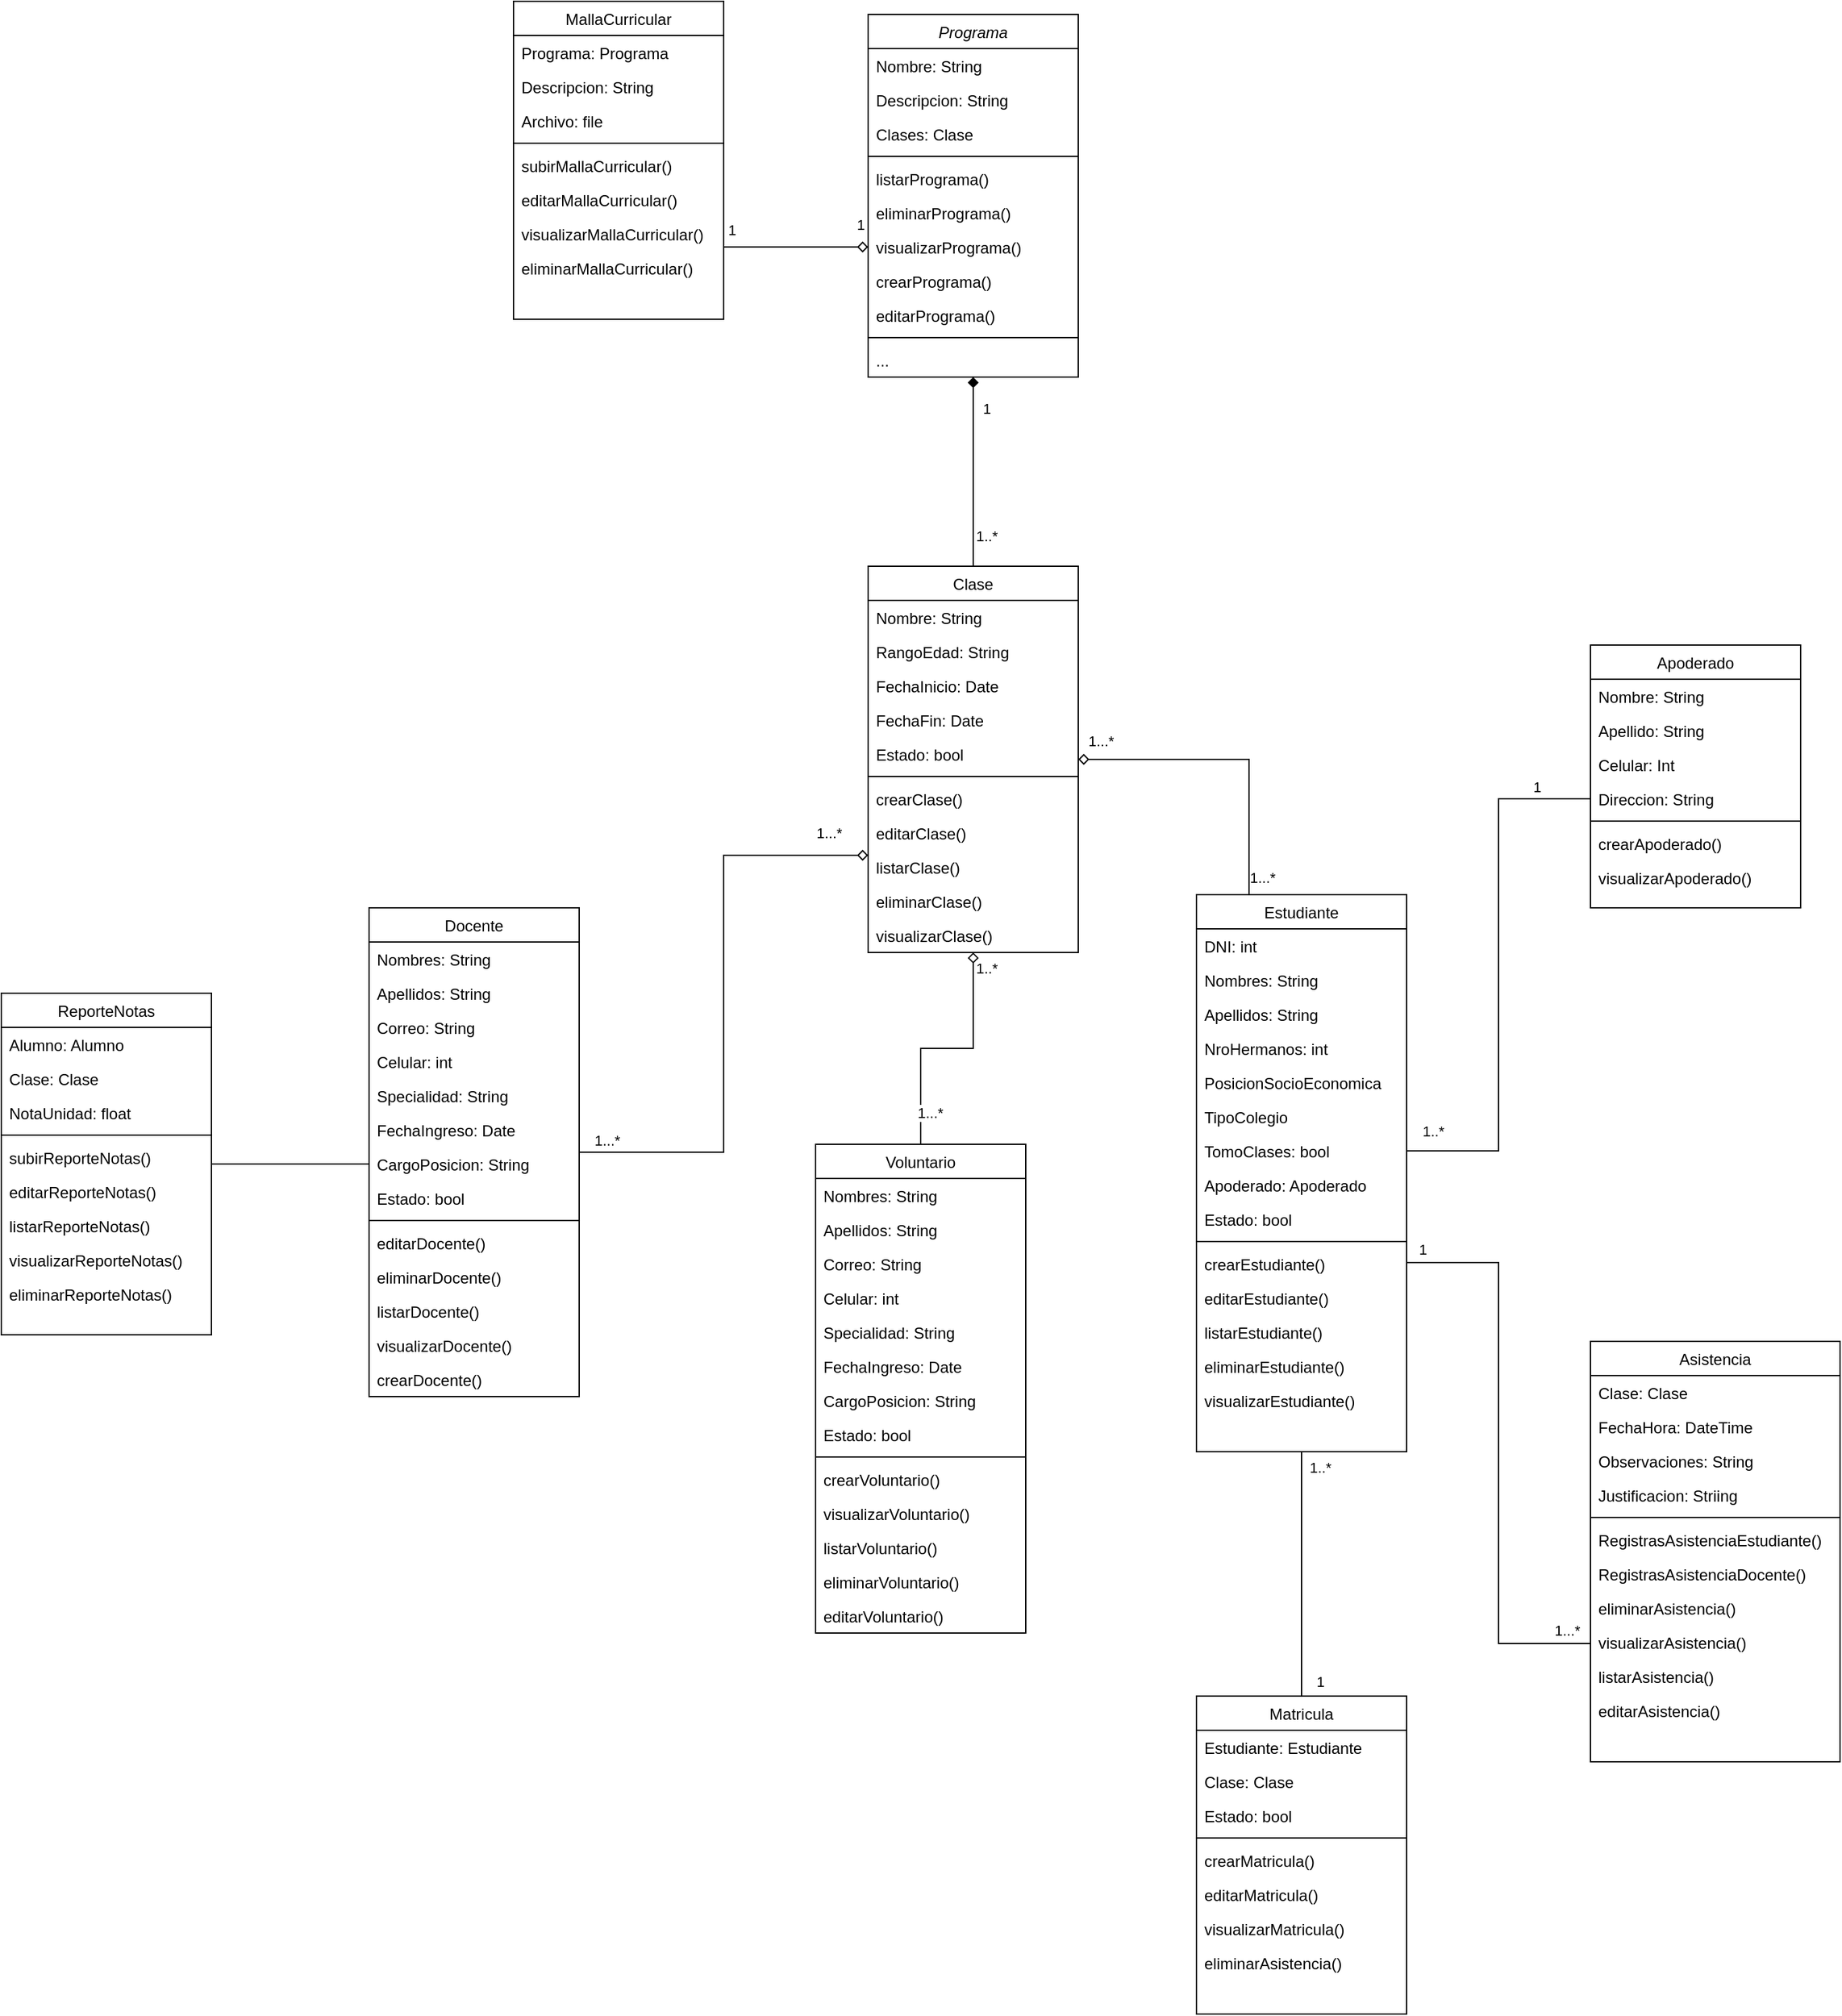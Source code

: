 <mxfile version="22.1.9" type="github">
  <diagram id="C5RBs43oDa-KdzZeNtuy" name="Page-1">
    <mxGraphModel dx="1932" dy="1718" grid="1" gridSize="10" guides="1" tooltips="1" connect="1" arrows="1" fold="1" page="1" pageScale="1" pageWidth="827" pageHeight="1169" math="0" shadow="0">
      <root>
        <mxCell id="WIyWlLk6GJQsqaUBKTNV-0" />
        <mxCell id="WIyWlLk6GJQsqaUBKTNV-1" parent="WIyWlLk6GJQsqaUBKTNV-0" />
        <mxCell id="zkfFHV4jXpPFQw0GAbJ--0" value="Programa" style="swimlane;fontStyle=2;align=center;verticalAlign=top;childLayout=stackLayout;horizontal=1;startSize=26;horizontalStack=0;resizeParent=1;resizeLast=0;collapsible=1;marginBottom=0;rounded=0;shadow=0;strokeWidth=1;" parent="WIyWlLk6GJQsqaUBKTNV-1" vertex="1">
          <mxGeometry x="70" y="-730" width="160" height="276" as="geometry">
            <mxRectangle x="230" y="140" width="160" height="26" as="alternateBounds" />
          </mxGeometry>
        </mxCell>
        <mxCell id="zkfFHV4jXpPFQw0GAbJ--1" value="Nombre: String" style="text;align=left;verticalAlign=top;spacingLeft=4;spacingRight=4;overflow=hidden;rotatable=0;points=[[0,0.5],[1,0.5]];portConstraint=eastwest;" parent="zkfFHV4jXpPFQw0GAbJ--0" vertex="1">
          <mxGeometry y="26" width="160" height="26" as="geometry" />
        </mxCell>
        <mxCell id="zkfFHV4jXpPFQw0GAbJ--3" value="Descripcion: String" style="text;align=left;verticalAlign=top;spacingLeft=4;spacingRight=4;overflow=hidden;rotatable=0;points=[[0,0.5],[1,0.5]];portConstraint=eastwest;rounded=0;shadow=0;html=0;" parent="zkfFHV4jXpPFQw0GAbJ--0" vertex="1">
          <mxGeometry y="52" width="160" height="26" as="geometry" />
        </mxCell>
        <mxCell id="zkfFHV4jXpPFQw0GAbJ--2" value="Clases: Clase" style="text;align=left;verticalAlign=top;spacingLeft=4;spacingRight=4;overflow=hidden;rotatable=0;points=[[0,0.5],[1,0.5]];portConstraint=eastwest;rounded=0;shadow=0;html=0;" parent="zkfFHV4jXpPFQw0GAbJ--0" vertex="1">
          <mxGeometry y="78" width="160" height="26" as="geometry" />
        </mxCell>
        <mxCell id="zkfFHV4jXpPFQw0GAbJ--4" value="" style="line;html=1;strokeWidth=1;align=left;verticalAlign=middle;spacingTop=-1;spacingLeft=3;spacingRight=3;rotatable=0;labelPosition=right;points=[];portConstraint=eastwest;" parent="zkfFHV4jXpPFQw0GAbJ--0" vertex="1">
          <mxGeometry y="104" width="160" height="8" as="geometry" />
        </mxCell>
        <mxCell id="YdkDz7YXGPAaVxcvAb31-112" value="listarPrograma()" style="text;align=left;verticalAlign=top;spacingLeft=4;spacingRight=4;overflow=hidden;rotatable=0;points=[[0,0.5],[1,0.5]];portConstraint=eastwest;" parent="zkfFHV4jXpPFQw0GAbJ--0" vertex="1">
          <mxGeometry y="112" width="160" height="26" as="geometry" />
        </mxCell>
        <mxCell id="YdkDz7YXGPAaVxcvAb31-111" value="eliminarPrograma()" style="text;align=left;verticalAlign=top;spacingLeft=4;spacingRight=4;overflow=hidden;rotatable=0;points=[[0,0.5],[1,0.5]];portConstraint=eastwest;" parent="zkfFHV4jXpPFQw0GAbJ--0" vertex="1">
          <mxGeometry y="138" width="160" height="26" as="geometry" />
        </mxCell>
        <mxCell id="YdkDz7YXGPAaVxcvAb31-113" value="visualizarPrograma()" style="text;align=left;verticalAlign=top;spacingLeft=4;spacingRight=4;overflow=hidden;rotatable=0;points=[[0,0.5],[1,0.5]];portConstraint=eastwest;" parent="zkfFHV4jXpPFQw0GAbJ--0" vertex="1">
          <mxGeometry y="164" width="160" height="26" as="geometry" />
        </mxCell>
        <mxCell id="zkfFHV4jXpPFQw0GAbJ--5" value="crearPrograma()" style="text;align=left;verticalAlign=top;spacingLeft=4;spacingRight=4;overflow=hidden;rotatable=0;points=[[0,0.5],[1,0.5]];portConstraint=eastwest;" parent="zkfFHV4jXpPFQw0GAbJ--0" vertex="1">
          <mxGeometry y="190" width="160" height="26" as="geometry" />
        </mxCell>
        <mxCell id="YdkDz7YXGPAaVxcvAb31-110" value="editarPrograma()" style="text;align=left;verticalAlign=top;spacingLeft=4;spacingRight=4;overflow=hidden;rotatable=0;points=[[0,0.5],[1,0.5]];portConstraint=eastwest;" parent="zkfFHV4jXpPFQw0GAbJ--0" vertex="1">
          <mxGeometry y="216" width="160" height="26" as="geometry" />
        </mxCell>
        <mxCell id="YdkDz7YXGPAaVxcvAb31-114" value="" style="line;html=1;strokeWidth=1;align=left;verticalAlign=middle;spacingTop=-1;spacingLeft=3;spacingRight=3;rotatable=0;labelPosition=right;points=[];portConstraint=eastwest;" parent="zkfFHV4jXpPFQw0GAbJ--0" vertex="1">
          <mxGeometry y="242" width="160" height="8" as="geometry" />
        </mxCell>
        <mxCell id="YdkDz7YXGPAaVxcvAb31-115" value="..." style="text;align=left;verticalAlign=top;spacingLeft=4;spacingRight=4;overflow=hidden;rotatable=0;points=[[0,0.5],[1,0.5]];portConstraint=eastwest;" parent="zkfFHV4jXpPFQw0GAbJ--0" vertex="1">
          <mxGeometry y="250" width="160" height="26" as="geometry" />
        </mxCell>
        <mxCell id="zkfFHV4jXpPFQw0GAbJ--6" value="Estudiante" style="swimlane;fontStyle=0;align=center;verticalAlign=top;childLayout=stackLayout;horizontal=1;startSize=26;horizontalStack=0;resizeParent=1;resizeLast=0;collapsible=1;marginBottom=0;rounded=0;shadow=0;strokeWidth=1;" parent="WIyWlLk6GJQsqaUBKTNV-1" vertex="1">
          <mxGeometry x="320" y="-60" width="160" height="424" as="geometry">
            <mxRectangle x="20" y="250" width="160" height="26" as="alternateBounds" />
          </mxGeometry>
        </mxCell>
        <mxCell id="YdkDz7YXGPAaVxcvAb31-109" value="DNI: int" style="text;align=left;verticalAlign=top;spacingLeft=4;spacingRight=4;overflow=hidden;rotatable=0;points=[[0,0.5],[1,0.5]];portConstraint=eastwest;" parent="zkfFHV4jXpPFQw0GAbJ--6" vertex="1">
          <mxGeometry y="26" width="160" height="26" as="geometry" />
        </mxCell>
        <mxCell id="zkfFHV4jXpPFQw0GAbJ--7" value="Nombres: String" style="text;align=left;verticalAlign=top;spacingLeft=4;spacingRight=4;overflow=hidden;rotatable=0;points=[[0,0.5],[1,0.5]];portConstraint=eastwest;" parent="zkfFHV4jXpPFQw0GAbJ--6" vertex="1">
          <mxGeometry y="52" width="160" height="26" as="geometry" />
        </mxCell>
        <mxCell id="YdkDz7YXGPAaVxcvAb31-14" value="Apellidos: String" style="text;align=left;verticalAlign=top;spacingLeft=4;spacingRight=4;overflow=hidden;rotatable=0;points=[[0,0.5],[1,0.5]];portConstraint=eastwest;rounded=0;shadow=0;html=0;" parent="zkfFHV4jXpPFQw0GAbJ--6" vertex="1">
          <mxGeometry y="78" width="160" height="26" as="geometry" />
        </mxCell>
        <mxCell id="YdkDz7YXGPAaVxcvAb31-13" value="NroHermanos: int" style="text;align=left;verticalAlign=top;spacingLeft=4;spacingRight=4;overflow=hidden;rotatable=0;points=[[0,0.5],[1,0.5]];portConstraint=eastwest;rounded=0;shadow=0;html=0;" parent="zkfFHV4jXpPFQw0GAbJ--6" vertex="1">
          <mxGeometry y="104" width="160" height="26" as="geometry" />
        </mxCell>
        <mxCell id="YdkDz7YXGPAaVxcvAb31-15" value="PosicionSocioEconomica" style="text;align=left;verticalAlign=top;spacingLeft=4;spacingRight=4;overflow=hidden;rotatable=0;points=[[0,0.5],[1,0.5]];portConstraint=eastwest;rounded=0;shadow=0;html=0;" parent="zkfFHV4jXpPFQw0GAbJ--6" vertex="1">
          <mxGeometry y="130" width="160" height="26" as="geometry" />
        </mxCell>
        <mxCell id="zkfFHV4jXpPFQw0GAbJ--8" value="TipoColegio" style="text;align=left;verticalAlign=top;spacingLeft=4;spacingRight=4;overflow=hidden;rotatable=0;points=[[0,0.5],[1,0.5]];portConstraint=eastwest;rounded=0;shadow=0;html=0;" parent="zkfFHV4jXpPFQw0GAbJ--6" vertex="1">
          <mxGeometry y="156" width="160" height="26" as="geometry" />
        </mxCell>
        <mxCell id="YdkDz7YXGPAaVxcvAb31-17" value="TomoClases: bool" style="text;align=left;verticalAlign=top;spacingLeft=4;spacingRight=4;overflow=hidden;rotatable=0;points=[[0,0.5],[1,0.5]];portConstraint=eastwest;rounded=0;shadow=0;html=0;" parent="zkfFHV4jXpPFQw0GAbJ--6" vertex="1">
          <mxGeometry y="182" width="160" height="26" as="geometry" />
        </mxCell>
        <mxCell id="YdkDz7YXGPAaVxcvAb31-18" value="Apoderado: Apoderado" style="text;align=left;verticalAlign=top;spacingLeft=4;spacingRight=4;overflow=hidden;rotatable=0;points=[[0,0.5],[1,0.5]];portConstraint=eastwest;rounded=0;shadow=0;html=0;" parent="zkfFHV4jXpPFQw0GAbJ--6" vertex="1">
          <mxGeometry y="208" width="160" height="26" as="geometry" />
        </mxCell>
        <mxCell id="YdkDz7YXGPAaVxcvAb31-19" value="Estado: bool" style="text;align=left;verticalAlign=top;spacingLeft=4;spacingRight=4;overflow=hidden;rotatable=0;points=[[0,0.5],[1,0.5]];portConstraint=eastwest;rounded=0;shadow=0;html=0;" parent="zkfFHV4jXpPFQw0GAbJ--6" vertex="1">
          <mxGeometry y="234" width="160" height="26" as="geometry" />
        </mxCell>
        <mxCell id="zkfFHV4jXpPFQw0GAbJ--9" value="" style="line;html=1;strokeWidth=1;align=left;verticalAlign=middle;spacingTop=-1;spacingLeft=3;spacingRight=3;rotatable=0;labelPosition=right;points=[];portConstraint=eastwest;" parent="zkfFHV4jXpPFQw0GAbJ--6" vertex="1">
          <mxGeometry y="260" width="160" height="8" as="geometry" />
        </mxCell>
        <mxCell id="YdkDz7YXGPAaVxcvAb31-120" value="crearEstudiante()" style="text;align=left;verticalAlign=top;spacingLeft=4;spacingRight=4;overflow=hidden;rotatable=0;points=[[0,0.5],[1,0.5]];portConstraint=eastwest;" parent="zkfFHV4jXpPFQw0GAbJ--6" vertex="1">
          <mxGeometry y="268" width="160" height="26" as="geometry" />
        </mxCell>
        <mxCell id="YdkDz7YXGPAaVxcvAb31-122" value="editarEstudiante()" style="text;align=left;verticalAlign=top;spacingLeft=4;spacingRight=4;overflow=hidden;rotatable=0;points=[[0,0.5],[1,0.5]];portConstraint=eastwest;" parent="zkfFHV4jXpPFQw0GAbJ--6" vertex="1">
          <mxGeometry y="294" width="160" height="26" as="geometry" />
        </mxCell>
        <mxCell id="zkfFHV4jXpPFQw0GAbJ--11" value="listarEstudiante()" style="text;align=left;verticalAlign=top;spacingLeft=4;spacingRight=4;overflow=hidden;rotatable=0;points=[[0,0.5],[1,0.5]];portConstraint=eastwest;" parent="zkfFHV4jXpPFQw0GAbJ--6" vertex="1">
          <mxGeometry y="320" width="160" height="26" as="geometry" />
        </mxCell>
        <mxCell id="YdkDz7YXGPAaVxcvAb31-121" value="eliminarEstudiante()" style="text;align=left;verticalAlign=top;spacingLeft=4;spacingRight=4;overflow=hidden;rotatable=0;points=[[0,0.5],[1,0.5]];portConstraint=eastwest;" parent="zkfFHV4jXpPFQw0GAbJ--6" vertex="1">
          <mxGeometry y="346" width="160" height="26" as="geometry" />
        </mxCell>
        <mxCell id="YdkDz7YXGPAaVxcvAb31-124" value="visualizarEstudiante()" style="text;align=left;verticalAlign=top;spacingLeft=4;spacingRight=4;overflow=hidden;rotatable=0;points=[[0,0.5],[1,0.5]];portConstraint=eastwest;" parent="zkfFHV4jXpPFQw0GAbJ--6" vertex="1">
          <mxGeometry y="372" width="160" height="26" as="geometry" />
        </mxCell>
        <mxCell id="zkfFHV4jXpPFQw0GAbJ--17" value="Clase" style="swimlane;fontStyle=0;align=center;verticalAlign=top;childLayout=stackLayout;horizontal=1;startSize=26;horizontalStack=0;resizeParent=1;resizeLast=0;collapsible=1;marginBottom=0;rounded=0;shadow=0;strokeWidth=1;" parent="WIyWlLk6GJQsqaUBKTNV-1" vertex="1">
          <mxGeometry x="70" y="-310" width="160" height="294" as="geometry">
            <mxRectangle x="550" y="140" width="160" height="26" as="alternateBounds" />
          </mxGeometry>
        </mxCell>
        <mxCell id="zkfFHV4jXpPFQw0GAbJ--18" value="Nombre: String" style="text;align=left;verticalAlign=top;spacingLeft=4;spacingRight=4;overflow=hidden;rotatable=0;points=[[0,0.5],[1,0.5]];portConstraint=eastwest;" parent="zkfFHV4jXpPFQw0GAbJ--17" vertex="1">
          <mxGeometry y="26" width="160" height="26" as="geometry" />
        </mxCell>
        <mxCell id="zkfFHV4jXpPFQw0GAbJ--19" value="RangoEdad: String" style="text;align=left;verticalAlign=top;spacingLeft=4;spacingRight=4;overflow=hidden;rotatable=0;points=[[0,0.5],[1,0.5]];portConstraint=eastwest;rounded=0;shadow=0;html=0;" parent="zkfFHV4jXpPFQw0GAbJ--17" vertex="1">
          <mxGeometry y="52" width="160" height="26" as="geometry" />
        </mxCell>
        <mxCell id="zkfFHV4jXpPFQw0GAbJ--20" value="FechaInicio: Date" style="text;align=left;verticalAlign=top;spacingLeft=4;spacingRight=4;overflow=hidden;rotatable=0;points=[[0,0.5],[1,0.5]];portConstraint=eastwest;rounded=0;shadow=0;html=0;" parent="zkfFHV4jXpPFQw0GAbJ--17" vertex="1">
          <mxGeometry y="78" width="160" height="26" as="geometry" />
        </mxCell>
        <mxCell id="zkfFHV4jXpPFQw0GAbJ--21" value="FechaFin: Date" style="text;align=left;verticalAlign=top;spacingLeft=4;spacingRight=4;overflow=hidden;rotatable=0;points=[[0,0.5],[1,0.5]];portConstraint=eastwest;rounded=0;shadow=0;html=0;" parent="zkfFHV4jXpPFQw0GAbJ--17" vertex="1">
          <mxGeometry y="104" width="160" height="26" as="geometry" />
        </mxCell>
        <mxCell id="zkfFHV4jXpPFQw0GAbJ--22" value="Estado: bool" style="text;align=left;verticalAlign=top;spacingLeft=4;spacingRight=4;overflow=hidden;rotatable=0;points=[[0,0.5],[1,0.5]];portConstraint=eastwest;rounded=0;shadow=0;html=0;" parent="zkfFHV4jXpPFQw0GAbJ--17" vertex="1">
          <mxGeometry y="130" width="160" height="26" as="geometry" />
        </mxCell>
        <mxCell id="zkfFHV4jXpPFQw0GAbJ--23" value="" style="line;html=1;strokeWidth=1;align=left;verticalAlign=middle;spacingTop=-1;spacingLeft=3;spacingRight=3;rotatable=0;labelPosition=right;points=[];portConstraint=eastwest;" parent="zkfFHV4jXpPFQw0GAbJ--17" vertex="1">
          <mxGeometry y="156" width="160" height="8" as="geometry" />
        </mxCell>
        <mxCell id="YdkDz7YXGPAaVxcvAb31-141" value="crearClase()" style="text;align=left;verticalAlign=top;spacingLeft=4;spacingRight=4;overflow=hidden;rotatable=0;points=[[0,0.5],[1,0.5]];portConstraint=eastwest;" parent="zkfFHV4jXpPFQw0GAbJ--17" vertex="1">
          <mxGeometry y="164" width="160" height="26" as="geometry" />
        </mxCell>
        <mxCell id="YdkDz7YXGPAaVxcvAb31-142" value="editarClase()" style="text;align=left;verticalAlign=top;spacingLeft=4;spacingRight=4;overflow=hidden;rotatable=0;points=[[0,0.5],[1,0.5]];portConstraint=eastwest;" parent="zkfFHV4jXpPFQw0GAbJ--17" vertex="1">
          <mxGeometry y="190" width="160" height="26" as="geometry" />
        </mxCell>
        <mxCell id="YdkDz7YXGPAaVxcvAb31-143" value="listarClase()" style="text;align=left;verticalAlign=top;spacingLeft=4;spacingRight=4;overflow=hidden;rotatable=0;points=[[0,0.5],[1,0.5]];portConstraint=eastwest;" parent="zkfFHV4jXpPFQw0GAbJ--17" vertex="1">
          <mxGeometry y="216" width="160" height="26" as="geometry" />
        </mxCell>
        <mxCell id="YdkDz7YXGPAaVxcvAb31-144" value="eliminarClase()" style="text;align=left;verticalAlign=top;spacingLeft=4;spacingRight=4;overflow=hidden;rotatable=0;points=[[0,0.5],[1,0.5]];portConstraint=eastwest;" parent="zkfFHV4jXpPFQw0GAbJ--17" vertex="1">
          <mxGeometry y="242" width="160" height="26" as="geometry" />
        </mxCell>
        <mxCell id="YdkDz7YXGPAaVxcvAb31-145" value="visualizarClase()" style="text;align=left;verticalAlign=top;spacingLeft=4;spacingRight=4;overflow=hidden;rotatable=0;points=[[0,0.5],[1,0.5]];portConstraint=eastwest;" parent="zkfFHV4jXpPFQw0GAbJ--17" vertex="1">
          <mxGeometry y="268" width="160" height="26" as="geometry" />
        </mxCell>
        <mxCell id="YdkDz7YXGPAaVxcvAb31-0" value="Voluntario" style="swimlane;fontStyle=0;align=center;verticalAlign=top;childLayout=stackLayout;horizontal=1;startSize=26;horizontalStack=0;resizeParent=1;resizeLast=0;collapsible=1;marginBottom=0;rounded=0;shadow=0;strokeWidth=1;" parent="WIyWlLk6GJQsqaUBKTNV-1" vertex="1">
          <mxGeometry x="30" y="130" width="160" height="372" as="geometry">
            <mxRectangle x="130" y="380" width="160" height="26" as="alternateBounds" />
          </mxGeometry>
        </mxCell>
        <mxCell id="YdkDz7YXGPAaVxcvAb31-1" value="Nombres: String" style="text;align=left;verticalAlign=top;spacingLeft=4;spacingRight=4;overflow=hidden;rotatable=0;points=[[0,0.5],[1,0.5]];portConstraint=eastwest;" parent="YdkDz7YXGPAaVxcvAb31-0" vertex="1">
          <mxGeometry y="26" width="160" height="26" as="geometry" />
        </mxCell>
        <mxCell id="YdkDz7YXGPAaVxcvAb31-2" value="Apellidos: String" style="text;align=left;verticalAlign=top;spacingLeft=4;spacingRight=4;overflow=hidden;rotatable=0;points=[[0,0.5],[1,0.5]];portConstraint=eastwest;rounded=0;shadow=0;html=0;" parent="YdkDz7YXGPAaVxcvAb31-0" vertex="1">
          <mxGeometry y="52" width="160" height="26" as="geometry" />
        </mxCell>
        <mxCell id="YdkDz7YXGPAaVxcvAb31-84" value="Correo: String" style="text;align=left;verticalAlign=top;spacingLeft=4;spacingRight=4;overflow=hidden;rotatable=0;points=[[0,0.5],[1,0.5]];portConstraint=eastwest;rounded=0;shadow=0;html=0;" parent="YdkDz7YXGPAaVxcvAb31-0" vertex="1">
          <mxGeometry y="78" width="160" height="26" as="geometry" />
        </mxCell>
        <mxCell id="YdkDz7YXGPAaVxcvAb31-88" value="Celular: int" style="text;align=left;verticalAlign=top;spacingLeft=4;spacingRight=4;overflow=hidden;rotatable=0;points=[[0,0.5],[1,0.5]];portConstraint=eastwest;rounded=0;shadow=0;html=0;" parent="YdkDz7YXGPAaVxcvAb31-0" vertex="1">
          <mxGeometry y="104" width="160" height="26" as="geometry" />
        </mxCell>
        <mxCell id="YdkDz7YXGPAaVxcvAb31-86" value="Specialidad: String" style="text;align=left;verticalAlign=top;spacingLeft=4;spacingRight=4;overflow=hidden;rotatable=0;points=[[0,0.5],[1,0.5]];portConstraint=eastwest;rounded=0;shadow=0;html=0;" parent="YdkDz7YXGPAaVxcvAb31-0" vertex="1">
          <mxGeometry y="130" width="160" height="26" as="geometry" />
        </mxCell>
        <mxCell id="YdkDz7YXGPAaVxcvAb31-87" value="FechaIngreso: Date" style="text;align=left;verticalAlign=top;spacingLeft=4;spacingRight=4;overflow=hidden;rotatable=0;points=[[0,0.5],[1,0.5]];portConstraint=eastwest;rounded=0;shadow=0;html=0;" parent="YdkDz7YXGPAaVxcvAb31-0" vertex="1">
          <mxGeometry y="156" width="160" height="26" as="geometry" />
        </mxCell>
        <mxCell id="YdkDz7YXGPAaVxcvAb31-89" value="CargoPosicion: String" style="text;align=left;verticalAlign=top;spacingLeft=4;spacingRight=4;overflow=hidden;rotatable=0;points=[[0,0.5],[1,0.5]];portConstraint=eastwest;rounded=0;shadow=0;html=0;" parent="YdkDz7YXGPAaVxcvAb31-0" vertex="1">
          <mxGeometry y="182" width="160" height="26" as="geometry" />
        </mxCell>
        <mxCell id="YdkDz7YXGPAaVxcvAb31-85" value="Estado: bool" style="text;align=left;verticalAlign=top;spacingLeft=4;spacingRight=4;overflow=hidden;rotatable=0;points=[[0,0.5],[1,0.5]];portConstraint=eastwest;rounded=0;shadow=0;html=0;" parent="YdkDz7YXGPAaVxcvAb31-0" vertex="1">
          <mxGeometry y="208" width="160" height="26" as="geometry" />
        </mxCell>
        <mxCell id="YdkDz7YXGPAaVxcvAb31-3" value="" style="line;html=1;strokeWidth=1;align=left;verticalAlign=middle;spacingTop=-1;spacingLeft=3;spacingRight=3;rotatable=0;labelPosition=right;points=[];portConstraint=eastwest;" parent="YdkDz7YXGPAaVxcvAb31-0" vertex="1">
          <mxGeometry y="234" width="160" height="8" as="geometry" />
        </mxCell>
        <mxCell id="YdkDz7YXGPAaVxcvAb31-125" value="crearVoluntario()" style="text;align=left;verticalAlign=top;spacingLeft=4;spacingRight=4;overflow=hidden;rotatable=0;points=[[0,0.5],[1,0.5]];portConstraint=eastwest;" parent="YdkDz7YXGPAaVxcvAb31-0" vertex="1">
          <mxGeometry y="242" width="160" height="26" as="geometry" />
        </mxCell>
        <mxCell id="YdkDz7YXGPAaVxcvAb31-129" value="visualizarVoluntario()" style="text;align=left;verticalAlign=top;spacingLeft=4;spacingRight=4;overflow=hidden;rotatable=0;points=[[0,0.5],[1,0.5]];portConstraint=eastwest;" parent="YdkDz7YXGPAaVxcvAb31-0" vertex="1">
          <mxGeometry y="268" width="160" height="26" as="geometry" />
        </mxCell>
        <mxCell id="YdkDz7YXGPAaVxcvAb31-127" value="listarVoluntario()" style="text;align=left;verticalAlign=top;spacingLeft=4;spacingRight=4;overflow=hidden;rotatable=0;points=[[0,0.5],[1,0.5]];portConstraint=eastwest;" parent="YdkDz7YXGPAaVxcvAb31-0" vertex="1">
          <mxGeometry y="294" width="160" height="26" as="geometry" />
        </mxCell>
        <mxCell id="YdkDz7YXGPAaVxcvAb31-128" value="eliminarVoluntario()" style="text;align=left;verticalAlign=top;spacingLeft=4;spacingRight=4;overflow=hidden;rotatable=0;points=[[0,0.5],[1,0.5]];portConstraint=eastwest;" parent="YdkDz7YXGPAaVxcvAb31-0" vertex="1">
          <mxGeometry y="320" width="160" height="26" as="geometry" />
        </mxCell>
        <mxCell id="YdkDz7YXGPAaVxcvAb31-126" value="editarVoluntario()" style="text;align=left;verticalAlign=top;spacingLeft=4;spacingRight=4;overflow=hidden;rotatable=0;points=[[0,0.5],[1,0.5]];portConstraint=eastwest;" parent="YdkDz7YXGPAaVxcvAb31-0" vertex="1">
          <mxGeometry y="346" width="160" height="26" as="geometry" />
        </mxCell>
        <mxCell id="YdkDz7YXGPAaVxcvAb31-20" value="ReporteNotas" style="swimlane;fontStyle=0;align=center;verticalAlign=top;childLayout=stackLayout;horizontal=1;startSize=26;horizontalStack=0;resizeParent=1;resizeLast=0;collapsible=1;marginBottom=0;rounded=0;shadow=0;strokeWidth=1;" parent="WIyWlLk6GJQsqaUBKTNV-1" vertex="1">
          <mxGeometry x="-590" y="15" width="160" height="260" as="geometry">
            <mxRectangle x="130" y="380" width="160" height="26" as="alternateBounds" />
          </mxGeometry>
        </mxCell>
        <mxCell id="YdkDz7YXGPAaVxcvAb31-21" value="Alumno: Alumno" style="text;align=left;verticalAlign=top;spacingLeft=4;spacingRight=4;overflow=hidden;rotatable=0;points=[[0,0.5],[1,0.5]];portConstraint=eastwest;" parent="YdkDz7YXGPAaVxcvAb31-20" vertex="1">
          <mxGeometry y="26" width="160" height="26" as="geometry" />
        </mxCell>
        <mxCell id="YdkDz7YXGPAaVxcvAb31-22" value="Clase: Clase" style="text;align=left;verticalAlign=top;spacingLeft=4;spacingRight=4;overflow=hidden;rotatable=0;points=[[0,0.5],[1,0.5]];portConstraint=eastwest;rounded=0;shadow=0;html=0;" parent="YdkDz7YXGPAaVxcvAb31-20" vertex="1">
          <mxGeometry y="52" width="160" height="26" as="geometry" />
        </mxCell>
        <mxCell id="YdkDz7YXGPAaVxcvAb31-103" value="NotaUnidad: float" style="text;align=left;verticalAlign=top;spacingLeft=4;spacingRight=4;overflow=hidden;rotatable=0;points=[[0,0.5],[1,0.5]];portConstraint=eastwest;rounded=0;shadow=0;html=0;" parent="YdkDz7YXGPAaVxcvAb31-20" vertex="1">
          <mxGeometry y="78" width="160" height="26" as="geometry" />
        </mxCell>
        <mxCell id="YdkDz7YXGPAaVxcvAb31-23" value="" style="line;html=1;strokeWidth=1;align=left;verticalAlign=middle;spacingTop=-1;spacingLeft=3;spacingRight=3;rotatable=0;labelPosition=right;points=[];portConstraint=eastwest;" parent="YdkDz7YXGPAaVxcvAb31-20" vertex="1">
          <mxGeometry y="104" width="160" height="8" as="geometry" />
        </mxCell>
        <mxCell id="YdkDz7YXGPAaVxcvAb31-146" value="subirReporteNotas()" style="text;align=left;verticalAlign=top;spacingLeft=4;spacingRight=4;overflow=hidden;rotatable=0;points=[[0,0.5],[1,0.5]];portConstraint=eastwest;" parent="YdkDz7YXGPAaVxcvAb31-20" vertex="1">
          <mxGeometry y="112" width="160" height="26" as="geometry" />
        </mxCell>
        <mxCell id="YdkDz7YXGPAaVxcvAb31-147" value="editarReporteNotas()" style="text;align=left;verticalAlign=top;spacingLeft=4;spacingRight=4;overflow=hidden;rotatable=0;points=[[0,0.5],[1,0.5]];portConstraint=eastwest;" parent="YdkDz7YXGPAaVxcvAb31-20" vertex="1">
          <mxGeometry y="138" width="160" height="26" as="geometry" />
        </mxCell>
        <mxCell id="YdkDz7YXGPAaVxcvAb31-148" value="listarReporteNotas()" style="text;align=left;verticalAlign=top;spacingLeft=4;spacingRight=4;overflow=hidden;rotatable=0;points=[[0,0.5],[1,0.5]];portConstraint=eastwest;" parent="YdkDz7YXGPAaVxcvAb31-20" vertex="1">
          <mxGeometry y="164" width="160" height="26" as="geometry" />
        </mxCell>
        <mxCell id="YdkDz7YXGPAaVxcvAb31-150" value="visualizarReporteNotas()" style="text;align=left;verticalAlign=top;spacingLeft=4;spacingRight=4;overflow=hidden;rotatable=0;points=[[0,0.5],[1,0.5]];portConstraint=eastwest;" parent="YdkDz7YXGPAaVxcvAb31-20" vertex="1">
          <mxGeometry y="190" width="160" height="26" as="geometry" />
        </mxCell>
        <mxCell id="YdkDz7YXGPAaVxcvAb31-149" value="eliminarReporteNotas()" style="text;align=left;verticalAlign=top;spacingLeft=4;spacingRight=4;overflow=hidden;rotatable=0;points=[[0,0.5],[1,0.5]];portConstraint=eastwest;" parent="YdkDz7YXGPAaVxcvAb31-20" vertex="1">
          <mxGeometry y="216" width="160" height="26" as="geometry" />
        </mxCell>
        <mxCell id="YdkDz7YXGPAaVxcvAb31-26" value="MallaCurricular" style="swimlane;fontStyle=0;align=center;verticalAlign=top;childLayout=stackLayout;horizontal=1;startSize=26;horizontalStack=0;resizeParent=1;resizeLast=0;collapsible=1;marginBottom=0;rounded=0;shadow=0;strokeWidth=1;" parent="WIyWlLk6GJQsqaUBKTNV-1" vertex="1">
          <mxGeometry x="-200" y="-740" width="160" height="242" as="geometry">
            <mxRectangle x="130" y="380" width="160" height="26" as="alternateBounds" />
          </mxGeometry>
        </mxCell>
        <mxCell id="YdkDz7YXGPAaVxcvAb31-27" value="Programa: Programa" style="text;align=left;verticalAlign=top;spacingLeft=4;spacingRight=4;overflow=hidden;rotatable=0;points=[[0,0.5],[1,0.5]];portConstraint=eastwest;" parent="YdkDz7YXGPAaVxcvAb31-26" vertex="1">
          <mxGeometry y="26" width="160" height="26" as="geometry" />
        </mxCell>
        <mxCell id="YdkDz7YXGPAaVxcvAb31-104" value="Descripcion: String" style="text;align=left;verticalAlign=top;spacingLeft=4;spacingRight=4;overflow=hidden;rotatable=0;points=[[0,0.5],[1,0.5]];portConstraint=eastwest;rounded=0;shadow=0;html=0;" parent="YdkDz7YXGPAaVxcvAb31-26" vertex="1">
          <mxGeometry y="52" width="160" height="26" as="geometry" />
        </mxCell>
        <mxCell id="YdkDz7YXGPAaVxcvAb31-28" value="Archivo: file" style="text;align=left;verticalAlign=top;spacingLeft=4;spacingRight=4;overflow=hidden;rotatable=0;points=[[0,0.5],[1,0.5]];portConstraint=eastwest;rounded=0;shadow=0;html=0;" parent="YdkDz7YXGPAaVxcvAb31-26" vertex="1">
          <mxGeometry y="78" width="160" height="26" as="geometry" />
        </mxCell>
        <mxCell id="YdkDz7YXGPAaVxcvAb31-29" value="" style="line;html=1;strokeWidth=1;align=left;verticalAlign=middle;spacingTop=-1;spacingLeft=3;spacingRight=3;rotatable=0;labelPosition=right;points=[];portConstraint=eastwest;" parent="YdkDz7YXGPAaVxcvAb31-26" vertex="1">
          <mxGeometry y="104" width="160" height="8" as="geometry" />
        </mxCell>
        <mxCell id="YdkDz7YXGPAaVxcvAb31-151" value="subirMallaCurricular()" style="text;align=left;verticalAlign=top;spacingLeft=4;spacingRight=4;overflow=hidden;rotatable=0;points=[[0,0.5],[1,0.5]];portConstraint=eastwest;" parent="YdkDz7YXGPAaVxcvAb31-26" vertex="1">
          <mxGeometry y="112" width="160" height="26" as="geometry" />
        </mxCell>
        <mxCell id="YdkDz7YXGPAaVxcvAb31-152" value="editarMallaCurricular()" style="text;align=left;verticalAlign=top;spacingLeft=4;spacingRight=4;overflow=hidden;rotatable=0;points=[[0,0.5],[1,0.5]];portConstraint=eastwest;" parent="YdkDz7YXGPAaVxcvAb31-26" vertex="1">
          <mxGeometry y="138" width="160" height="26" as="geometry" />
        </mxCell>
        <mxCell id="YdkDz7YXGPAaVxcvAb31-155" value="visualizarMallaCurricular()" style="text;align=left;verticalAlign=top;spacingLeft=4;spacingRight=4;overflow=hidden;rotatable=0;points=[[0,0.5],[1,0.5]];portConstraint=eastwest;" parent="YdkDz7YXGPAaVxcvAb31-26" vertex="1">
          <mxGeometry y="164" width="160" height="26" as="geometry" />
        </mxCell>
        <mxCell id="YdkDz7YXGPAaVxcvAb31-154" value="eliminarMallaCurricular()" style="text;align=left;verticalAlign=top;spacingLeft=4;spacingRight=4;overflow=hidden;rotatable=0;points=[[0,0.5],[1,0.5]];portConstraint=eastwest;" parent="YdkDz7YXGPAaVxcvAb31-26" vertex="1">
          <mxGeometry y="190" width="160" height="26" as="geometry" />
        </mxCell>
        <mxCell id="YdkDz7YXGPAaVxcvAb31-32" value="Asistencia" style="swimlane;fontStyle=0;align=center;verticalAlign=top;childLayout=stackLayout;horizontal=1;startSize=26;horizontalStack=0;resizeParent=1;resizeLast=0;collapsible=1;marginBottom=0;rounded=0;shadow=0;strokeWidth=1;" parent="WIyWlLk6GJQsqaUBKTNV-1" vertex="1">
          <mxGeometry x="620" y="280" width="190" height="320" as="geometry">
            <mxRectangle x="130" y="380" width="160" height="26" as="alternateBounds" />
          </mxGeometry>
        </mxCell>
        <mxCell id="YdkDz7YXGPAaVxcvAb31-33" value="Clase: Clase" style="text;align=left;verticalAlign=top;spacingLeft=4;spacingRight=4;overflow=hidden;rotatable=0;points=[[0,0.5],[1,0.5]];portConstraint=eastwest;" parent="YdkDz7YXGPAaVxcvAb31-32" vertex="1">
          <mxGeometry y="26" width="190" height="26" as="geometry" />
        </mxCell>
        <mxCell id="YdkDz7YXGPAaVxcvAb31-34" value="FechaHora: DateTime" style="text;align=left;verticalAlign=top;spacingLeft=4;spacingRight=4;overflow=hidden;rotatable=0;points=[[0,0.5],[1,0.5]];portConstraint=eastwest;rounded=0;shadow=0;html=0;" parent="YdkDz7YXGPAaVxcvAb31-32" vertex="1">
          <mxGeometry y="52" width="190" height="26" as="geometry" />
        </mxCell>
        <mxCell id="YdkDz7YXGPAaVxcvAb31-105" value="Observaciones: String" style="text;align=left;verticalAlign=top;spacingLeft=4;spacingRight=4;overflow=hidden;rotatable=0;points=[[0,0.5],[1,0.5]];portConstraint=eastwest;rounded=0;shadow=0;html=0;" parent="YdkDz7YXGPAaVxcvAb31-32" vertex="1">
          <mxGeometry y="78" width="190" height="26" as="geometry" />
        </mxCell>
        <mxCell id="YdkDz7YXGPAaVxcvAb31-106" value="Justificacion: Striing" style="text;align=left;verticalAlign=top;spacingLeft=4;spacingRight=4;overflow=hidden;rotatable=0;points=[[0,0.5],[1,0.5]];portConstraint=eastwest;rounded=0;shadow=0;html=0;" parent="YdkDz7YXGPAaVxcvAb31-32" vertex="1">
          <mxGeometry y="104" width="190" height="26" as="geometry" />
        </mxCell>
        <mxCell id="YdkDz7YXGPAaVxcvAb31-35" value="" style="line;html=1;strokeWidth=1;align=left;verticalAlign=middle;spacingTop=-1;spacingLeft=3;spacingRight=3;rotatable=0;labelPosition=right;points=[];portConstraint=eastwest;" parent="YdkDz7YXGPAaVxcvAb31-32" vertex="1">
          <mxGeometry y="130" width="190" height="8" as="geometry" />
        </mxCell>
        <mxCell id="YdkDz7YXGPAaVxcvAb31-156" value="RegistrasAsistenciaEstudiante()" style="text;align=left;verticalAlign=top;spacingLeft=4;spacingRight=4;overflow=hidden;rotatable=0;points=[[0,0.5],[1,0.5]];portConstraint=eastwest;" parent="YdkDz7YXGPAaVxcvAb31-32" vertex="1">
          <mxGeometry y="138" width="190" height="26" as="geometry" />
        </mxCell>
        <mxCell id="YdkDz7YXGPAaVxcvAb31-168" value="RegistrasAsistenciaDocente()" style="text;align=left;verticalAlign=top;spacingLeft=4;spacingRight=4;overflow=hidden;rotatable=0;points=[[0,0.5],[1,0.5]];portConstraint=eastwest;" parent="YdkDz7YXGPAaVxcvAb31-32" vertex="1">
          <mxGeometry y="164" width="190" height="26" as="geometry" />
        </mxCell>
        <mxCell id="YdkDz7YXGPAaVxcvAb31-160" value="eliminarAsistencia()" style="text;align=left;verticalAlign=top;spacingLeft=4;spacingRight=4;overflow=hidden;rotatable=0;points=[[0,0.5],[1,0.5]];portConstraint=eastwest;" parent="YdkDz7YXGPAaVxcvAb31-32" vertex="1">
          <mxGeometry y="190" width="190" height="26" as="geometry" />
        </mxCell>
        <mxCell id="YdkDz7YXGPAaVxcvAb31-159" value="visualizarAsistencia()" style="text;align=left;verticalAlign=top;spacingLeft=4;spacingRight=4;overflow=hidden;rotatable=0;points=[[0,0.5],[1,0.5]];portConstraint=eastwest;" parent="YdkDz7YXGPAaVxcvAb31-32" vertex="1">
          <mxGeometry y="216" width="190" height="26" as="geometry" />
        </mxCell>
        <mxCell id="YdkDz7YXGPAaVxcvAb31-158" value="listarAsistencia()" style="text;align=left;verticalAlign=top;spacingLeft=4;spacingRight=4;overflow=hidden;rotatable=0;points=[[0,0.5],[1,0.5]];portConstraint=eastwest;" parent="YdkDz7YXGPAaVxcvAb31-32" vertex="1">
          <mxGeometry y="242" width="190" height="26" as="geometry" />
        </mxCell>
        <mxCell id="YdkDz7YXGPAaVxcvAb31-157" value="editarAsistencia()" style="text;align=left;verticalAlign=top;spacingLeft=4;spacingRight=4;overflow=hidden;rotatable=0;points=[[0,0.5],[1,0.5]];portConstraint=eastwest;" parent="YdkDz7YXGPAaVxcvAb31-32" vertex="1">
          <mxGeometry y="268" width="190" height="26" as="geometry" />
        </mxCell>
        <mxCell id="nETBbxx432z5n_HVtZr0-46" style="edgeStyle=orthogonalEdgeStyle;rounded=0;orthogonalLoop=1;jettySize=auto;html=1;entryX=0.5;entryY=1;entryDx=0;entryDy=0;endArrow=none;endFill=0;" edge="1" parent="WIyWlLk6GJQsqaUBKTNV-1" source="YdkDz7YXGPAaVxcvAb31-44" target="zkfFHV4jXpPFQw0GAbJ--6">
          <mxGeometry relative="1" as="geometry" />
        </mxCell>
        <mxCell id="nETBbxx432z5n_HVtZr0-47" value="1" style="edgeLabel;html=1;align=center;verticalAlign=middle;resizable=0;points=[];" vertex="1" connectable="0" parent="nETBbxx432z5n_HVtZr0-46">
          <mxGeometry x="-0.878" relative="1" as="geometry">
            <mxPoint x="14" as="offset" />
          </mxGeometry>
        </mxCell>
        <mxCell id="nETBbxx432z5n_HVtZr0-48" value="1..*" style="edgeLabel;html=1;align=center;verticalAlign=middle;resizable=0;points=[];" vertex="1" connectable="0" parent="nETBbxx432z5n_HVtZr0-46">
          <mxGeometry x="0.896" relative="1" as="geometry">
            <mxPoint x="14" y="2" as="offset" />
          </mxGeometry>
        </mxCell>
        <mxCell id="YdkDz7YXGPAaVxcvAb31-44" value="Matricula" style="swimlane;fontStyle=0;align=center;verticalAlign=top;childLayout=stackLayout;horizontal=1;startSize=26;horizontalStack=0;resizeParent=1;resizeLast=0;collapsible=1;marginBottom=0;rounded=0;shadow=0;strokeWidth=1;" parent="WIyWlLk6GJQsqaUBKTNV-1" vertex="1">
          <mxGeometry x="320" y="550" width="160" height="242" as="geometry">
            <mxRectangle x="130" y="380" width="160" height="26" as="alternateBounds" />
          </mxGeometry>
        </mxCell>
        <mxCell id="YdkDz7YXGPAaVxcvAb31-45" value="Estudiante: Estudiante" style="text;align=left;verticalAlign=top;spacingLeft=4;spacingRight=4;overflow=hidden;rotatable=0;points=[[0,0.5],[1,0.5]];portConstraint=eastwest;" parent="YdkDz7YXGPAaVxcvAb31-44" vertex="1">
          <mxGeometry y="26" width="160" height="26" as="geometry" />
        </mxCell>
        <mxCell id="YdkDz7YXGPAaVxcvAb31-108" value="Clase: Clase" style="text;align=left;verticalAlign=top;spacingLeft=4;spacingRight=4;overflow=hidden;rotatable=0;points=[[0,0.5],[1,0.5]];portConstraint=eastwest;rounded=0;shadow=0;html=0;" parent="YdkDz7YXGPAaVxcvAb31-44" vertex="1">
          <mxGeometry y="52" width="160" height="26" as="geometry" />
        </mxCell>
        <mxCell id="YdkDz7YXGPAaVxcvAb31-46" value="Estado: bool" style="text;align=left;verticalAlign=top;spacingLeft=4;spacingRight=4;overflow=hidden;rotatable=0;points=[[0,0.5],[1,0.5]];portConstraint=eastwest;rounded=0;shadow=0;html=0;" parent="YdkDz7YXGPAaVxcvAb31-44" vertex="1">
          <mxGeometry y="78" width="160" height="26" as="geometry" />
        </mxCell>
        <mxCell id="YdkDz7YXGPAaVxcvAb31-47" value="" style="line;html=1;strokeWidth=1;align=left;verticalAlign=middle;spacingTop=-1;spacingLeft=3;spacingRight=3;rotatable=0;labelPosition=right;points=[];portConstraint=eastwest;" parent="YdkDz7YXGPAaVxcvAb31-44" vertex="1">
          <mxGeometry y="104" width="160" height="8" as="geometry" />
        </mxCell>
        <mxCell id="YdkDz7YXGPAaVxcvAb31-162" value="crearMatricula()" style="text;align=left;verticalAlign=top;spacingLeft=4;spacingRight=4;overflow=hidden;rotatable=0;points=[[0,0.5],[1,0.5]];portConstraint=eastwest;" parent="YdkDz7YXGPAaVxcvAb31-44" vertex="1">
          <mxGeometry y="112" width="160" height="26" as="geometry" />
        </mxCell>
        <mxCell id="YdkDz7YXGPAaVxcvAb31-166" value="editarMatricula()" style="text;align=left;verticalAlign=top;spacingLeft=4;spacingRight=4;overflow=hidden;rotatable=0;points=[[0,0.5],[1,0.5]];portConstraint=eastwest;" parent="YdkDz7YXGPAaVxcvAb31-44" vertex="1">
          <mxGeometry y="138" width="160" height="26" as="geometry" />
        </mxCell>
        <mxCell id="YdkDz7YXGPAaVxcvAb31-164" value="visualizarMatricula()" style="text;align=left;verticalAlign=top;spacingLeft=4;spacingRight=4;overflow=hidden;rotatable=0;points=[[0,0.5],[1,0.5]];portConstraint=eastwest;" parent="YdkDz7YXGPAaVxcvAb31-44" vertex="1">
          <mxGeometry y="164" width="160" height="26" as="geometry" />
        </mxCell>
        <mxCell id="YdkDz7YXGPAaVxcvAb31-163" value="eliminarAsistencia()" style="text;align=left;verticalAlign=top;spacingLeft=4;spacingRight=4;overflow=hidden;rotatable=0;points=[[0,0.5],[1,0.5]];portConstraint=eastwest;" parent="YdkDz7YXGPAaVxcvAb31-44" vertex="1">
          <mxGeometry y="190" width="160" height="26" as="geometry" />
        </mxCell>
        <mxCell id="YdkDz7YXGPAaVxcvAb31-75" value="Apoderado" style="swimlane;fontStyle=0;align=center;verticalAlign=top;childLayout=stackLayout;horizontal=1;startSize=26;horizontalStack=0;resizeParent=1;resizeLast=0;collapsible=1;marginBottom=0;rounded=0;shadow=0;strokeWidth=1;" parent="WIyWlLk6GJQsqaUBKTNV-1" vertex="1">
          <mxGeometry x="620" y="-250" width="160" height="200" as="geometry">
            <mxRectangle x="130" y="380" width="160" height="26" as="alternateBounds" />
          </mxGeometry>
        </mxCell>
        <mxCell id="YdkDz7YXGPAaVxcvAb31-76" value="Nombre: String" style="text;align=left;verticalAlign=top;spacingLeft=4;spacingRight=4;overflow=hidden;rotatable=0;points=[[0,0.5],[1,0.5]];portConstraint=eastwest;" parent="YdkDz7YXGPAaVxcvAb31-75" vertex="1">
          <mxGeometry y="26" width="160" height="26" as="geometry" />
        </mxCell>
        <mxCell id="YdkDz7YXGPAaVxcvAb31-77" value="Apellido: String" style="text;align=left;verticalAlign=top;spacingLeft=4;spacingRight=4;overflow=hidden;rotatable=0;points=[[0,0.5],[1,0.5]];portConstraint=eastwest;rounded=0;shadow=0;html=0;" parent="YdkDz7YXGPAaVxcvAb31-75" vertex="1">
          <mxGeometry y="52" width="160" height="26" as="geometry" />
        </mxCell>
        <mxCell id="YdkDz7YXGPAaVxcvAb31-81" value="Celular: Int" style="text;align=left;verticalAlign=top;spacingLeft=4;spacingRight=4;overflow=hidden;rotatable=0;points=[[0,0.5],[1,0.5]];portConstraint=eastwest;rounded=0;shadow=0;html=0;" parent="YdkDz7YXGPAaVxcvAb31-75" vertex="1">
          <mxGeometry y="78" width="160" height="26" as="geometry" />
        </mxCell>
        <mxCell id="YdkDz7YXGPAaVxcvAb31-82" value="Direccion: String" style="text;align=left;verticalAlign=top;spacingLeft=4;spacingRight=4;overflow=hidden;rotatable=0;points=[[0,0.5],[1,0.5]];portConstraint=eastwest;rounded=0;shadow=0;html=0;" parent="YdkDz7YXGPAaVxcvAb31-75" vertex="1">
          <mxGeometry y="104" width="160" height="26" as="geometry" />
        </mxCell>
        <mxCell id="YdkDz7YXGPAaVxcvAb31-78" value="" style="line;html=1;strokeWidth=1;align=left;verticalAlign=middle;spacingTop=-1;spacingLeft=3;spacingRight=3;rotatable=0;labelPosition=right;points=[];portConstraint=eastwest;" parent="YdkDz7YXGPAaVxcvAb31-75" vertex="1">
          <mxGeometry y="130" width="160" height="8" as="geometry" />
        </mxCell>
        <mxCell id="YdkDz7YXGPAaVxcvAb31-135" value="crearApoderado()" style="text;align=left;verticalAlign=top;spacingLeft=4;spacingRight=4;overflow=hidden;rotatable=0;points=[[0,0.5],[1,0.5]];portConstraint=eastwest;" parent="YdkDz7YXGPAaVxcvAb31-75" vertex="1">
          <mxGeometry y="138" width="160" height="26" as="geometry" />
        </mxCell>
        <mxCell id="YdkDz7YXGPAaVxcvAb31-139" value="visualizarApoderado()" style="text;align=left;verticalAlign=top;spacingLeft=4;spacingRight=4;overflow=hidden;rotatable=0;points=[[0,0.5],[1,0.5]];portConstraint=eastwest;" parent="YdkDz7YXGPAaVxcvAb31-75" vertex="1">
          <mxGeometry y="164" width="160" height="26" as="geometry" />
        </mxCell>
        <mxCell id="YdkDz7YXGPAaVxcvAb31-90" value="Docente" style="swimlane;fontStyle=0;align=center;verticalAlign=top;childLayout=stackLayout;horizontal=1;startSize=26;horizontalStack=0;resizeParent=1;resizeLast=0;collapsible=1;marginBottom=0;rounded=0;shadow=0;strokeWidth=1;" parent="WIyWlLk6GJQsqaUBKTNV-1" vertex="1">
          <mxGeometry x="-310" y="-50" width="160" height="372" as="geometry">
            <mxRectangle x="130" y="380" width="160" height="26" as="alternateBounds" />
          </mxGeometry>
        </mxCell>
        <mxCell id="YdkDz7YXGPAaVxcvAb31-91" value="Nombres: String" style="text;align=left;verticalAlign=top;spacingLeft=4;spacingRight=4;overflow=hidden;rotatable=0;points=[[0,0.5],[1,0.5]];portConstraint=eastwest;" parent="YdkDz7YXGPAaVxcvAb31-90" vertex="1">
          <mxGeometry y="26" width="160" height="26" as="geometry" />
        </mxCell>
        <mxCell id="YdkDz7YXGPAaVxcvAb31-92" value="Apellidos: String" style="text;align=left;verticalAlign=top;spacingLeft=4;spacingRight=4;overflow=hidden;rotatable=0;points=[[0,0.5],[1,0.5]];portConstraint=eastwest;rounded=0;shadow=0;html=0;" parent="YdkDz7YXGPAaVxcvAb31-90" vertex="1">
          <mxGeometry y="52" width="160" height="26" as="geometry" />
        </mxCell>
        <mxCell id="YdkDz7YXGPAaVxcvAb31-93" value="Correo: String" style="text;align=left;verticalAlign=top;spacingLeft=4;spacingRight=4;overflow=hidden;rotatable=0;points=[[0,0.5],[1,0.5]];portConstraint=eastwest;rounded=0;shadow=0;html=0;" parent="YdkDz7YXGPAaVxcvAb31-90" vertex="1">
          <mxGeometry y="78" width="160" height="26" as="geometry" />
        </mxCell>
        <mxCell id="YdkDz7YXGPAaVxcvAb31-94" value="Celular: int" style="text;align=left;verticalAlign=top;spacingLeft=4;spacingRight=4;overflow=hidden;rotatable=0;points=[[0,0.5],[1,0.5]];portConstraint=eastwest;rounded=0;shadow=0;html=0;" parent="YdkDz7YXGPAaVxcvAb31-90" vertex="1">
          <mxGeometry y="104" width="160" height="26" as="geometry" />
        </mxCell>
        <mxCell id="YdkDz7YXGPAaVxcvAb31-95" value="Specialidad: String" style="text;align=left;verticalAlign=top;spacingLeft=4;spacingRight=4;overflow=hidden;rotatable=0;points=[[0,0.5],[1,0.5]];portConstraint=eastwest;rounded=0;shadow=0;html=0;" parent="YdkDz7YXGPAaVxcvAb31-90" vertex="1">
          <mxGeometry y="130" width="160" height="26" as="geometry" />
        </mxCell>
        <mxCell id="YdkDz7YXGPAaVxcvAb31-96" value="FechaIngreso: Date" style="text;align=left;verticalAlign=top;spacingLeft=4;spacingRight=4;overflow=hidden;rotatable=0;points=[[0,0.5],[1,0.5]];portConstraint=eastwest;rounded=0;shadow=0;html=0;" parent="YdkDz7YXGPAaVxcvAb31-90" vertex="1">
          <mxGeometry y="156" width="160" height="26" as="geometry" />
        </mxCell>
        <mxCell id="YdkDz7YXGPAaVxcvAb31-97" value="CargoPosicion: String" style="text;align=left;verticalAlign=top;spacingLeft=4;spacingRight=4;overflow=hidden;rotatable=0;points=[[0,0.5],[1,0.5]];portConstraint=eastwest;rounded=0;shadow=0;html=0;" parent="YdkDz7YXGPAaVxcvAb31-90" vertex="1">
          <mxGeometry y="182" width="160" height="26" as="geometry" />
        </mxCell>
        <mxCell id="YdkDz7YXGPAaVxcvAb31-98" value="Estado: bool" style="text;align=left;verticalAlign=top;spacingLeft=4;spacingRight=4;overflow=hidden;rotatable=0;points=[[0,0.5],[1,0.5]];portConstraint=eastwest;rounded=0;shadow=0;html=0;" parent="YdkDz7YXGPAaVxcvAb31-90" vertex="1">
          <mxGeometry y="208" width="160" height="26" as="geometry" />
        </mxCell>
        <mxCell id="YdkDz7YXGPAaVxcvAb31-99" value="" style="line;html=1;strokeWidth=1;align=left;verticalAlign=middle;spacingTop=-1;spacingLeft=3;spacingRight=3;rotatable=0;labelPosition=right;points=[];portConstraint=eastwest;" parent="YdkDz7YXGPAaVxcvAb31-90" vertex="1">
          <mxGeometry y="234" width="160" height="8" as="geometry" />
        </mxCell>
        <mxCell id="YdkDz7YXGPAaVxcvAb31-134" value="editarDocente()" style="text;align=left;verticalAlign=top;spacingLeft=4;spacingRight=4;overflow=hidden;rotatable=0;points=[[0,0.5],[1,0.5]];portConstraint=eastwest;" parent="YdkDz7YXGPAaVxcvAb31-90" vertex="1">
          <mxGeometry y="242" width="160" height="26" as="geometry" />
        </mxCell>
        <mxCell id="YdkDz7YXGPAaVxcvAb31-133" value="eliminarDocente()" style="text;align=left;verticalAlign=top;spacingLeft=4;spacingRight=4;overflow=hidden;rotatable=0;points=[[0,0.5],[1,0.5]];portConstraint=eastwest;" parent="YdkDz7YXGPAaVxcvAb31-90" vertex="1">
          <mxGeometry y="268" width="160" height="26" as="geometry" />
        </mxCell>
        <mxCell id="YdkDz7YXGPAaVxcvAb31-132" value="listarDocente()" style="text;align=left;verticalAlign=top;spacingLeft=4;spacingRight=4;overflow=hidden;rotatable=0;points=[[0,0.5],[1,0.5]];portConstraint=eastwest;" parent="YdkDz7YXGPAaVxcvAb31-90" vertex="1">
          <mxGeometry y="294" width="160" height="26" as="geometry" />
        </mxCell>
        <mxCell id="YdkDz7YXGPAaVxcvAb31-131" value="visualizarDocente()" style="text;align=left;verticalAlign=top;spacingLeft=4;spacingRight=4;overflow=hidden;rotatable=0;points=[[0,0.5],[1,0.5]];portConstraint=eastwest;" parent="YdkDz7YXGPAaVxcvAb31-90" vertex="1">
          <mxGeometry y="320" width="160" height="26" as="geometry" />
        </mxCell>
        <mxCell id="YdkDz7YXGPAaVxcvAb31-130" value="crearDocente()" style="text;align=left;verticalAlign=top;spacingLeft=4;spacingRight=4;overflow=hidden;rotatable=0;points=[[0,0.5],[1,0.5]];portConstraint=eastwest;" parent="YdkDz7YXGPAaVxcvAb31-90" vertex="1">
          <mxGeometry y="346" width="160" height="26" as="geometry" />
        </mxCell>
        <mxCell id="nETBbxx432z5n_HVtZr0-19" style="edgeStyle=orthogonalEdgeStyle;rounded=0;orthogonalLoop=1;jettySize=auto;html=1;endArrow=none;endFill=0;" edge="1" parent="WIyWlLk6GJQsqaUBKTNV-1" source="YdkDz7YXGPAaVxcvAb31-82" target="YdkDz7YXGPAaVxcvAb31-17">
          <mxGeometry relative="1" as="geometry" />
        </mxCell>
        <mxCell id="nETBbxx432z5n_HVtZr0-21" value="1" style="edgeLabel;html=1;align=center;verticalAlign=middle;resizable=0;points=[];" vertex="1" connectable="0" parent="nETBbxx432z5n_HVtZr0-19">
          <mxGeometry x="-0.726" y="3" relative="1" as="geometry">
            <mxPoint x="15" y="-12" as="offset" />
          </mxGeometry>
        </mxCell>
        <mxCell id="nETBbxx432z5n_HVtZr0-41" value="1..*" style="edgeLabel;html=1;align=center;verticalAlign=middle;resizable=0;points=[];" vertex="1" connectable="0" parent="nETBbxx432z5n_HVtZr0-19">
          <mxGeometry x="0.904" y="-1" relative="1" as="geometry">
            <mxPoint y="-14" as="offset" />
          </mxGeometry>
        </mxCell>
        <mxCell id="nETBbxx432z5n_HVtZr0-23" style="edgeStyle=orthogonalEdgeStyle;rounded=0;orthogonalLoop=1;jettySize=auto;html=1;endArrow=diamond;endFill=1;" edge="1" parent="WIyWlLk6GJQsqaUBKTNV-1" source="zkfFHV4jXpPFQw0GAbJ--17" target="zkfFHV4jXpPFQw0GAbJ--0">
          <mxGeometry relative="1" as="geometry" />
        </mxCell>
        <mxCell id="nETBbxx432z5n_HVtZr0-24" value="1" style="edgeLabel;html=1;align=center;verticalAlign=middle;resizable=0;points=[];" vertex="1" connectable="0" parent="nETBbxx432z5n_HVtZr0-23">
          <mxGeometry x="0.527" y="3" relative="1" as="geometry">
            <mxPoint x="13" y="-10" as="offset" />
          </mxGeometry>
        </mxCell>
        <mxCell id="nETBbxx432z5n_HVtZr0-25" value="1..*" style="edgeLabel;html=1;align=center;verticalAlign=middle;resizable=0;points=[];" vertex="1" connectable="0" parent="nETBbxx432z5n_HVtZr0-23">
          <mxGeometry x="-0.851" y="1" relative="1" as="geometry">
            <mxPoint x="11" y="-13" as="offset" />
          </mxGeometry>
        </mxCell>
        <mxCell id="nETBbxx432z5n_HVtZr0-27" style="edgeStyle=orthogonalEdgeStyle;rounded=0;orthogonalLoop=1;jettySize=auto;html=1;endArrow=diamond;endFill=0;exitX=0.25;exitY=0;exitDx=0;exitDy=0;" edge="1" parent="WIyWlLk6GJQsqaUBKTNV-1" source="zkfFHV4jXpPFQw0GAbJ--6" target="zkfFHV4jXpPFQw0GAbJ--17">
          <mxGeometry relative="1" as="geometry" />
        </mxCell>
        <mxCell id="nETBbxx432z5n_HVtZr0-32" value="1...*" style="edgeLabel;html=1;align=center;verticalAlign=middle;resizable=0;points=[];" vertex="1" connectable="0" parent="nETBbxx432z5n_HVtZr0-27">
          <mxGeometry x="-0.789" relative="1" as="geometry">
            <mxPoint x="10" y="11" as="offset" />
          </mxGeometry>
        </mxCell>
        <mxCell id="nETBbxx432z5n_HVtZr0-33" value="1...*" style="edgeLabel;html=1;align=center;verticalAlign=middle;resizable=0;points=[];" vertex="1" connectable="0" parent="nETBbxx432z5n_HVtZr0-27">
          <mxGeometry x="0.854" y="2" relative="1" as="geometry">
            <mxPoint y="-16" as="offset" />
          </mxGeometry>
        </mxCell>
        <mxCell id="nETBbxx432z5n_HVtZr0-28" style="edgeStyle=orthogonalEdgeStyle;rounded=0;orthogonalLoop=1;jettySize=auto;html=1;endArrow=diamond;endFill=0;" edge="1" parent="WIyWlLk6GJQsqaUBKTNV-1" source="YdkDz7YXGPAaVxcvAb31-90" target="zkfFHV4jXpPFQw0GAbJ--17">
          <mxGeometry relative="1" as="geometry">
            <mxPoint x="150" y="-310" as="targetPoint" />
            <Array as="points">
              <mxPoint x="-40" y="136" />
              <mxPoint x="-40" y="-90" />
            </Array>
          </mxGeometry>
        </mxCell>
        <mxCell id="nETBbxx432z5n_HVtZr0-36" value="1...*" style="edgeLabel;html=1;align=center;verticalAlign=middle;resizable=0;points=[];" vertex="1" connectable="0" parent="nETBbxx432z5n_HVtZr0-28">
          <mxGeometry x="0.827" y="2" relative="1" as="geometry">
            <mxPoint x="8" y="-15" as="offset" />
          </mxGeometry>
        </mxCell>
        <mxCell id="nETBbxx432z5n_HVtZr0-37" value="1...*" style="edgeLabel;html=1;align=center;verticalAlign=middle;resizable=0;points=[];" vertex="1" connectable="0" parent="nETBbxx432z5n_HVtZr0-28">
          <mxGeometry x="-0.905" relative="1" as="geometry">
            <mxPoint y="-9" as="offset" />
          </mxGeometry>
        </mxCell>
        <mxCell id="nETBbxx432z5n_HVtZr0-31" style="edgeStyle=orthogonalEdgeStyle;rounded=0;orthogonalLoop=1;jettySize=auto;html=1;endArrow=diamond;endFill=0;" edge="1" parent="WIyWlLk6GJQsqaUBKTNV-1" source="YdkDz7YXGPAaVxcvAb31-0" target="zkfFHV4jXpPFQw0GAbJ--17">
          <mxGeometry relative="1" as="geometry">
            <mxPoint x="130" y="-10" as="targetPoint" />
          </mxGeometry>
        </mxCell>
        <mxCell id="nETBbxx432z5n_HVtZr0-34" value="1..*" style="edgeLabel;html=1;align=center;verticalAlign=middle;resizable=0;points=[];" vertex="1" connectable="0" parent="nETBbxx432z5n_HVtZr0-31">
          <mxGeometry x="0.846" y="-2" relative="1" as="geometry">
            <mxPoint x="8" y="-3" as="offset" />
          </mxGeometry>
        </mxCell>
        <mxCell id="nETBbxx432z5n_HVtZr0-35" value="1...*" style="edgeLabel;html=1;align=center;verticalAlign=middle;resizable=0;points=[];" vertex="1" connectable="0" parent="nETBbxx432z5n_HVtZr0-31">
          <mxGeometry x="-0.877" y="-2" relative="1" as="geometry">
            <mxPoint x="5" y="-13" as="offset" />
          </mxGeometry>
        </mxCell>
        <mxCell id="nETBbxx432z5n_HVtZr0-38" style="edgeStyle=orthogonalEdgeStyle;rounded=0;orthogonalLoop=1;jettySize=auto;html=1;endArrow=none;endFill=0;" edge="1" parent="WIyWlLk6GJQsqaUBKTNV-1" source="YdkDz7YXGPAaVxcvAb31-32" target="zkfFHV4jXpPFQw0GAbJ--6">
          <mxGeometry relative="1" as="geometry">
            <Array as="points">
              <mxPoint x="550" y="510" />
              <mxPoint x="550" y="220" />
            </Array>
          </mxGeometry>
        </mxCell>
        <mxCell id="nETBbxx432z5n_HVtZr0-40" value="1...*" style="edgeLabel;html=1;align=center;verticalAlign=middle;resizable=0;points=[];" vertex="1" connectable="0" parent="nETBbxx432z5n_HVtZr0-38">
          <mxGeometry x="-0.914" y="1" relative="1" as="geometry">
            <mxPoint y="-11" as="offset" />
          </mxGeometry>
        </mxCell>
        <mxCell id="nETBbxx432z5n_HVtZr0-42" value="1" style="edgeLabel;html=1;align=center;verticalAlign=middle;resizable=0;points=[];" vertex="1" connectable="0" parent="nETBbxx432z5n_HVtZr0-38">
          <mxGeometry x="0.946" relative="1" as="geometry">
            <mxPoint y="-10" as="offset" />
          </mxGeometry>
        </mxCell>
        <mxCell id="nETBbxx432z5n_HVtZr0-43" style="edgeStyle=orthogonalEdgeStyle;rounded=0;orthogonalLoop=1;jettySize=auto;html=1;endArrow=none;endFill=0;startArrow=diamond;startFill=0;" edge="1" parent="WIyWlLk6GJQsqaUBKTNV-1" source="YdkDz7YXGPAaVxcvAb31-113" target="YdkDz7YXGPAaVxcvAb31-26">
          <mxGeometry relative="1" as="geometry">
            <Array as="points">
              <mxPoint x="-40" y="-553" />
              <mxPoint x="-40" y="-550" />
              <mxPoint x="-150" y="-550" />
              <mxPoint x="-150" y="-705" />
            </Array>
          </mxGeometry>
        </mxCell>
        <mxCell id="nETBbxx432z5n_HVtZr0-44" value="1" style="edgeLabel;html=1;align=center;verticalAlign=middle;resizable=0;points=[];" vertex="1" connectable="0" parent="nETBbxx432z5n_HVtZr0-43">
          <mxGeometry x="0.894" y="-2" relative="1" as="geometry">
            <mxPoint y="-11" as="offset" />
          </mxGeometry>
        </mxCell>
        <mxCell id="nETBbxx432z5n_HVtZr0-45" value="1" style="edgeLabel;html=1;align=center;verticalAlign=middle;resizable=0;points=[];" vertex="1" connectable="0" parent="nETBbxx432z5n_HVtZr0-43">
          <mxGeometry x="-0.886" y="-1" relative="1" as="geometry">
            <mxPoint y="-16" as="offset" />
          </mxGeometry>
        </mxCell>
        <mxCell id="nETBbxx432z5n_HVtZr0-49" style="edgeStyle=orthogonalEdgeStyle;rounded=0;orthogonalLoop=1;jettySize=auto;html=1;endArrow=none;endFill=0;" edge="1" parent="WIyWlLk6GJQsqaUBKTNV-1" source="YdkDz7YXGPAaVxcvAb31-97" target="YdkDz7YXGPAaVxcvAb31-20">
          <mxGeometry relative="1" as="geometry" />
        </mxCell>
      </root>
    </mxGraphModel>
  </diagram>
</mxfile>
